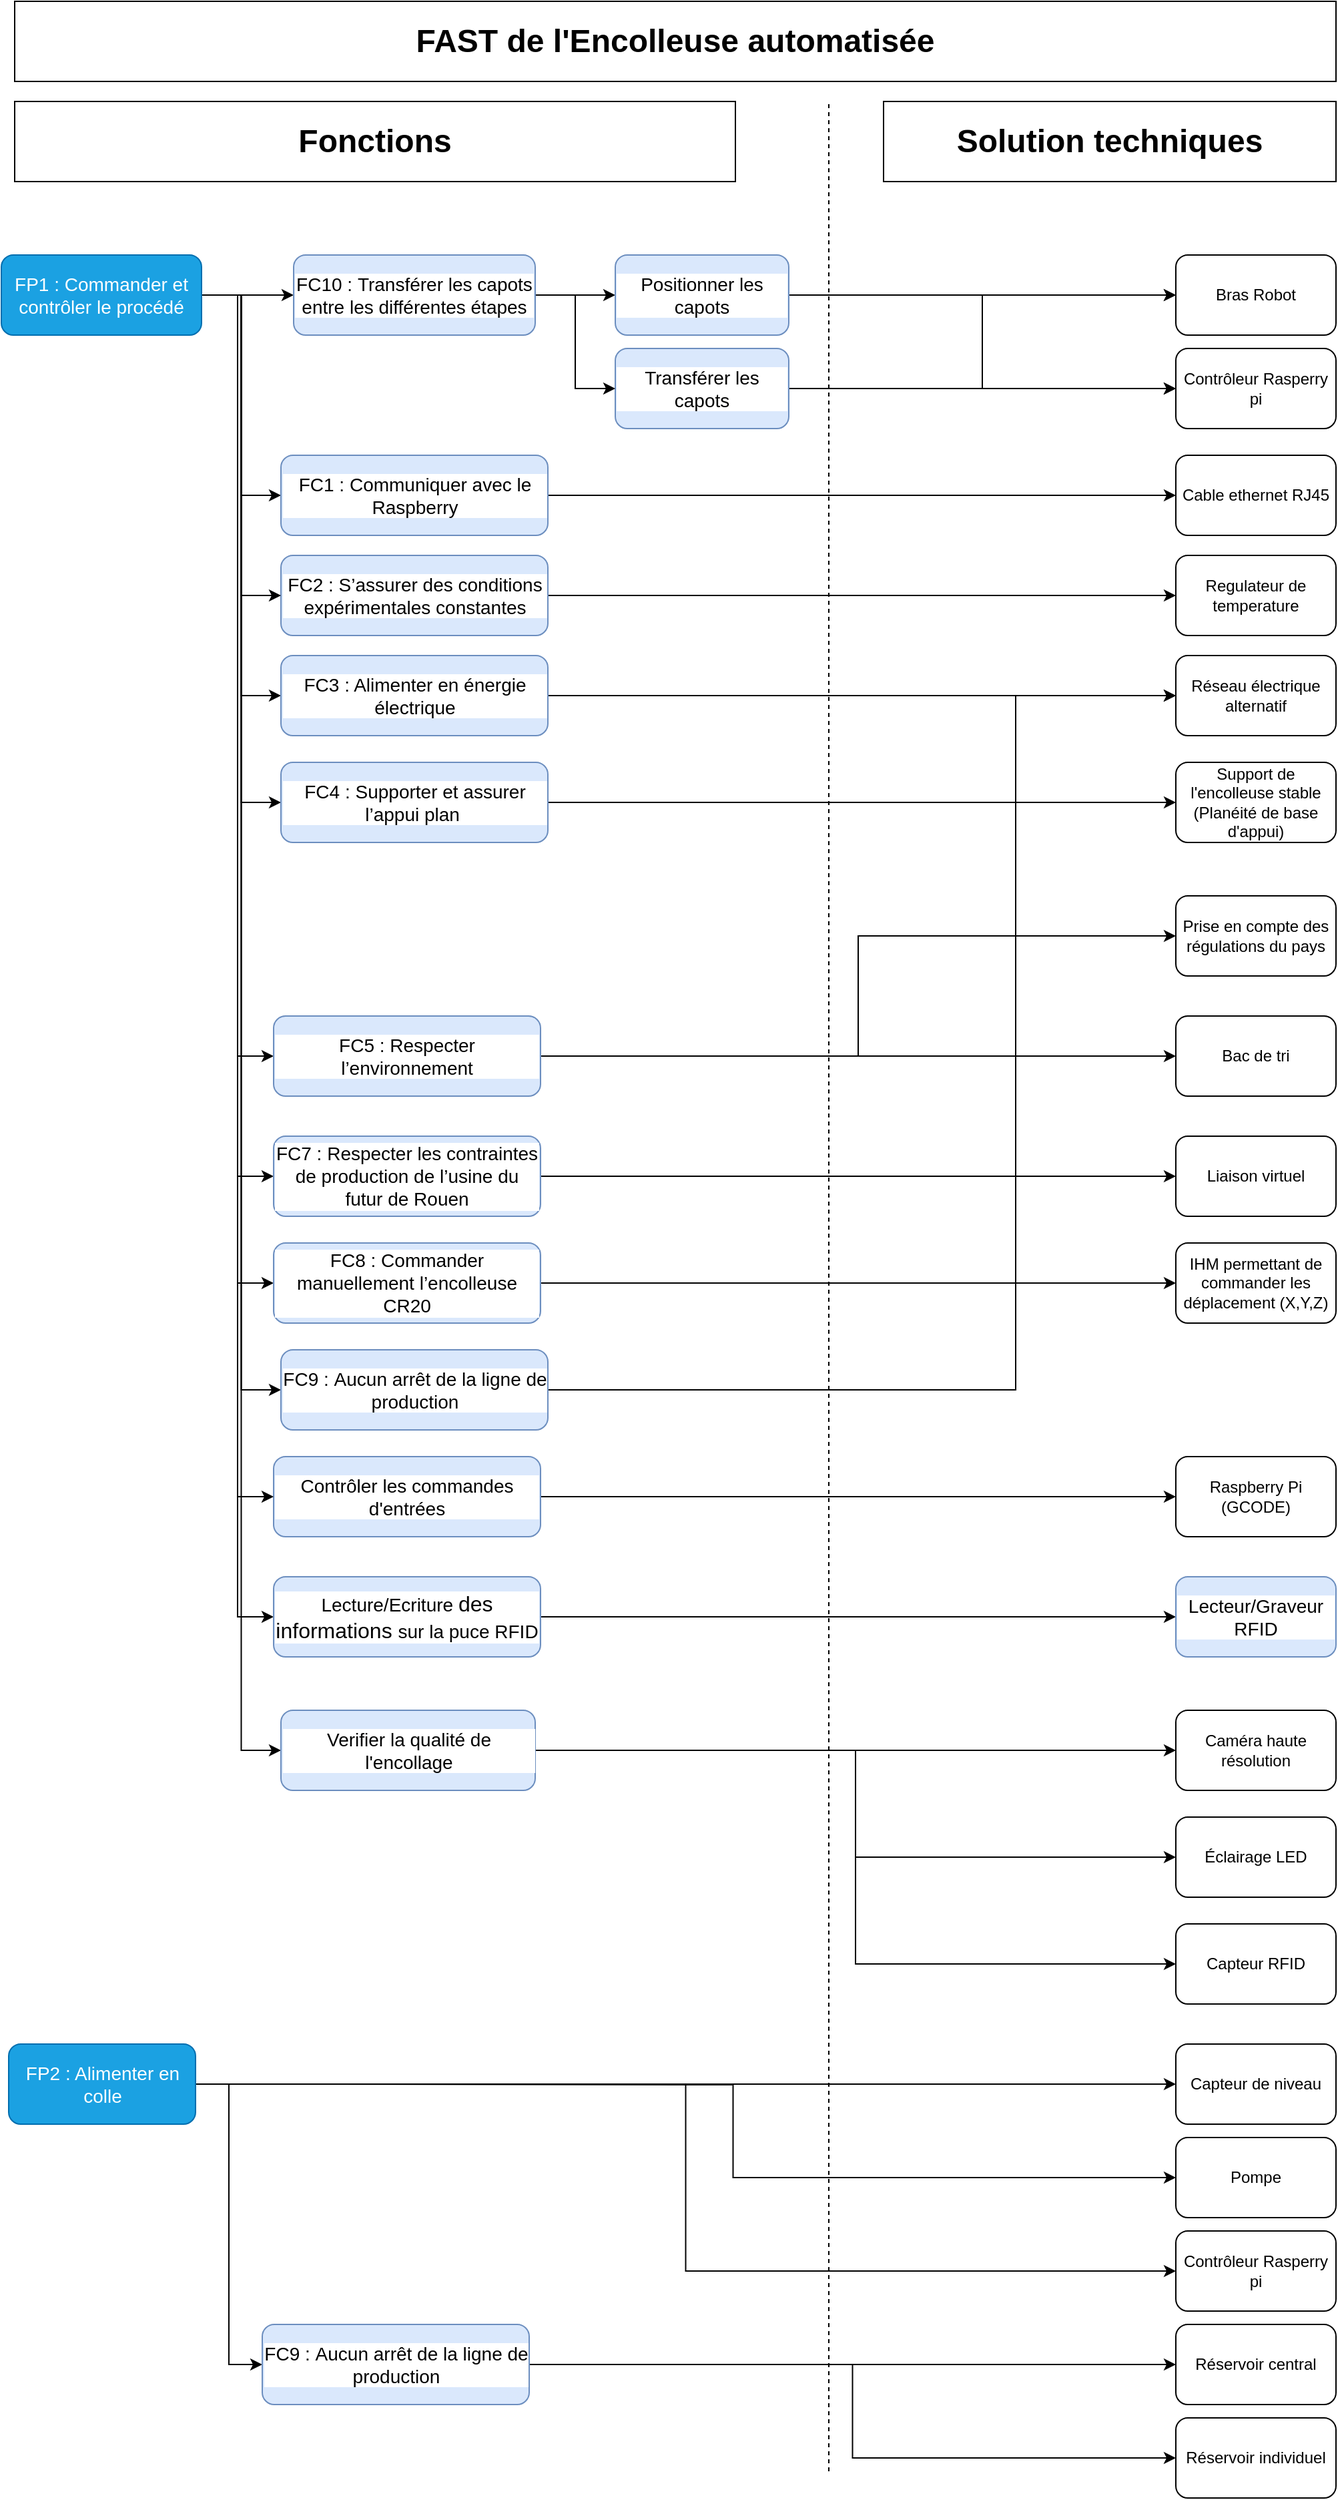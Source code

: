<mxfile version="26.0.11">
  <diagram name="Page-1" id="QGjMv8LrLS21k3CkNhZE">
    <mxGraphModel dx="1434" dy="762" grid="1" gridSize="10" guides="1" tooltips="1" connect="1" arrows="1" fold="1" page="1" pageScale="1" pageWidth="827" pageHeight="1169" math="0" shadow="0">
      <root>
        <mxCell id="0" />
        <mxCell id="1" parent="0" />
        <mxCell id="Xr2quWgWzoAM4Jd-oPhX-65" style="edgeStyle=orthogonalEdgeStyle;rounded=0;orthogonalLoop=1;jettySize=auto;html=1;entryX=0;entryY=0.5;entryDx=0;entryDy=0;fontFamily=Helvetica;exitX=1;exitY=0.5;exitDx=0;exitDy=0;" parent="1" source="G61eTxJS0A9dMVI_lam1-1" target="Xr2quWgWzoAM4Jd-oPhX-64" edge="1">
          <mxGeometry relative="1" as="geometry">
            <mxPoint x="325.5" y="1640" as="sourcePoint" />
          </mxGeometry>
        </mxCell>
        <mxCell id="Xr2quWgWzoAM4Jd-oPhX-73" style="edgeStyle=orthogonalEdgeStyle;rounded=0;orthogonalLoop=1;jettySize=auto;html=1;entryX=0;entryY=0.5;entryDx=0;entryDy=0;fontFamily=Helvetica;" parent="1" target="Xr2quWgWzoAM4Jd-oPhX-72" edge="1">
          <mxGeometry relative="1" as="geometry">
            <mxPoint x="325.5" y="1640" as="sourcePoint" />
          </mxGeometry>
        </mxCell>
        <mxCell id="Xr2quWgWzoAM4Jd-oPhX-75" style="edgeStyle=orthogonalEdgeStyle;rounded=0;orthogonalLoop=1;jettySize=auto;html=1;entryX=0;entryY=0.5;entryDx=0;entryDy=0;fontFamily=Helvetica;exitX=1;exitY=0.5;exitDx=0;exitDy=0;" parent="1" source="G61eTxJS0A9dMVI_lam1-1" target="Xr2quWgWzoAM4Jd-oPhX-74" edge="1">
          <mxGeometry relative="1" as="geometry">
            <mxPoint x="325.5" y="1640" as="sourcePoint" />
          </mxGeometry>
        </mxCell>
        <mxCell id="G61eTxJS0A9dMVI_lam1-27" style="edgeStyle=orthogonalEdgeStyle;rounded=0;orthogonalLoop=1;jettySize=auto;html=1;entryX=0;entryY=0.5;entryDx=0;entryDy=0;" parent="1" source="Xr2quWgWzoAM4Jd-oPhX-3" target="Xr2quWgWzoAM4Jd-oPhX-68" edge="1">
          <mxGeometry relative="1" as="geometry" />
        </mxCell>
        <mxCell id="G61eTxJS0A9dMVI_lam1-28" style="edgeStyle=orthogonalEdgeStyle;rounded=0;orthogonalLoop=1;jettySize=auto;html=1;entryX=0;entryY=0.5;entryDx=0;entryDy=0;" parent="1" source="Xr2quWgWzoAM4Jd-oPhX-3" target="Xr2quWgWzoAM4Jd-oPhX-85" edge="1">
          <mxGeometry relative="1" as="geometry" />
        </mxCell>
        <mxCell id="Xr2quWgWzoAM4Jd-oPhX-3" value="&lt;div&gt;&lt;font style=&quot;font-size: 14px;&quot;&gt;Transférer les capots&lt;/font&gt;&lt;/div&gt;" style="rounded=1;whiteSpace=wrap;html=1;labelBackgroundColor=default;labelBorderColor=none;textShadow=0;fillColor=#dae8fc;strokeColor=#6c8ebf;fontFamily=Helvetica;" parent="1" vertex="1">
          <mxGeometry x="570" y="340" width="130" height="60" as="geometry" />
        </mxCell>
        <mxCell id="Z_Ibb4aaYZXQ2sxeIjwM-8" style="edgeStyle=orthogonalEdgeStyle;rounded=0;orthogonalLoop=1;jettySize=auto;html=1;entryX=0;entryY=0.5;entryDx=0;entryDy=0;" parent="1" source="Xr2quWgWzoAM4Jd-oPhX-6" target="Xr2quWgWzoAM4Jd-oPhX-60" edge="1">
          <mxGeometry relative="1" as="geometry" />
        </mxCell>
        <mxCell id="Xr2quWgWzoAM4Jd-oPhX-6" value="&lt;span style=&quot;font-size: 14px;&quot;&gt;Contrôler les commandes d&#39;entrées&lt;/span&gt;" style="rounded=1;whiteSpace=wrap;html=1;labelBackgroundColor=default;labelBorderColor=none;textShadow=0;fillColor=#dae8fc;strokeColor=#6c8ebf;fontFamily=Helvetica;" parent="1" vertex="1">
          <mxGeometry x="314" y="1170" width="200" height="60" as="geometry" />
        </mxCell>
        <mxCell id="Xr2quWgWzoAM4Jd-oPhX-67" style="edgeStyle=orthogonalEdgeStyle;rounded=0;orthogonalLoop=1;jettySize=auto;html=1;entryX=0;entryY=0.5;entryDx=0;entryDy=0;fontFamily=Helvetica;" parent="1" source="Xr2quWgWzoAM4Jd-oPhX-14" target="Xr2quWgWzoAM4Jd-oPhX-66" edge="1">
          <mxGeometry relative="1" as="geometry" />
        </mxCell>
        <mxCell id="Xr2quWgWzoAM4Jd-oPhX-14" value="&lt;font style=&quot;font-size: 14px;&quot;&gt;FC2 :&amp;nbsp;S’assurer des conditions expérimentales constantes&lt;/font&gt;" style="rounded=1;whiteSpace=wrap;html=1;labelBackgroundColor=default;labelBorderColor=none;textShadow=0;fillColor=#dae8fc;strokeColor=#6c8ebf;fontFamily=Helvetica;" parent="1" vertex="1">
          <mxGeometry x="319.5" y="495" width="200" height="60" as="geometry" />
        </mxCell>
        <mxCell id="G61eTxJS0A9dMVI_lam1-7" style="edgeStyle=orthogonalEdgeStyle;rounded=0;orthogonalLoop=1;jettySize=auto;html=1;entryX=0;entryY=0.5;entryDx=0;entryDy=0;" parent="1" source="Xr2quWgWzoAM4Jd-oPhX-43" target="G61eTxJS0A9dMVI_lam1-6" edge="1">
          <mxGeometry relative="1" as="geometry" />
        </mxCell>
        <mxCell id="G61eTxJS0A9dMVI_lam1-12" style="edgeStyle=orthogonalEdgeStyle;rounded=0;orthogonalLoop=1;jettySize=auto;html=1;entryX=0;entryY=0.5;entryDx=0;entryDy=0;" parent="1" source="Xr2quWgWzoAM4Jd-oPhX-43" target="G61eTxJS0A9dMVI_lam1-11" edge="1">
          <mxGeometry relative="1" as="geometry" />
        </mxCell>
        <mxCell id="G61eTxJS0A9dMVI_lam1-20" style="edgeStyle=orthogonalEdgeStyle;rounded=0;orthogonalLoop=1;jettySize=auto;html=1;entryX=0;entryY=0.5;entryDx=0;entryDy=0;" parent="1" source="Xr2quWgWzoAM4Jd-oPhX-43" target="G61eTxJS0A9dMVI_lam1-16" edge="1">
          <mxGeometry relative="1" as="geometry" />
        </mxCell>
        <mxCell id="G61eTxJS0A9dMVI_lam1-34" style="edgeStyle=orthogonalEdgeStyle;rounded=0;orthogonalLoop=1;jettySize=auto;html=1;entryX=0;entryY=0.5;entryDx=0;entryDy=0;" parent="1" source="Xr2quWgWzoAM4Jd-oPhX-43" target="Xr2quWgWzoAM4Jd-oPhX-6" edge="1">
          <mxGeometry relative="1" as="geometry" />
        </mxCell>
        <mxCell id="G61eTxJS0A9dMVI_lam1-36" style="edgeStyle=orthogonalEdgeStyle;rounded=0;orthogonalLoop=1;jettySize=auto;html=1;entryX=0;entryY=0.5;entryDx=0;entryDy=0;" parent="1" source="Xr2quWgWzoAM4Jd-oPhX-43" target="Xr2quWgWzoAM4Jd-oPhX-14" edge="1">
          <mxGeometry relative="1" as="geometry" />
        </mxCell>
        <mxCell id="G61eTxJS0A9dMVI_lam1-37" style="edgeStyle=orthogonalEdgeStyle;rounded=0;orthogonalLoop=1;jettySize=auto;html=1;entryX=0;entryY=0.5;entryDx=0;entryDy=0;" parent="1" source="Xr2quWgWzoAM4Jd-oPhX-43" target="Xr2quWgWzoAM4Jd-oPhX-76" edge="1">
          <mxGeometry relative="1" as="geometry" />
        </mxCell>
        <mxCell id="G61eTxJS0A9dMVI_lam1-39" style="edgeStyle=orthogonalEdgeStyle;rounded=0;orthogonalLoop=1;jettySize=auto;html=1;entryX=0;entryY=0.5;entryDx=0;entryDy=0;" parent="1" source="Xr2quWgWzoAM4Jd-oPhX-43" target="G61eTxJS0A9dMVI_lam1-38" edge="1">
          <mxGeometry relative="1" as="geometry" />
        </mxCell>
        <mxCell id="G61eTxJS0A9dMVI_lam1-43" style="edgeStyle=orthogonalEdgeStyle;rounded=0;orthogonalLoop=1;jettySize=auto;html=1;entryX=0;entryY=0.5;entryDx=0;entryDy=0;" parent="1" source="Xr2quWgWzoAM4Jd-oPhX-43" target="G61eTxJS0A9dMVI_lam1-42" edge="1">
          <mxGeometry relative="1" as="geometry" />
        </mxCell>
        <mxCell id="G61eTxJS0A9dMVI_lam1-47" style="edgeStyle=orthogonalEdgeStyle;rounded=0;orthogonalLoop=1;jettySize=auto;html=1;entryX=0;entryY=0.5;entryDx=0;entryDy=0;" parent="1" source="Xr2quWgWzoAM4Jd-oPhX-43" target="G61eTxJS0A9dMVI_lam1-46" edge="1">
          <mxGeometry relative="1" as="geometry" />
        </mxCell>
        <mxCell id="G61eTxJS0A9dMVI_lam1-51" style="edgeStyle=orthogonalEdgeStyle;rounded=0;orthogonalLoop=1;jettySize=auto;html=1;entryX=0;entryY=0.5;entryDx=0;entryDy=0;" parent="1" source="Xr2quWgWzoAM4Jd-oPhX-43" target="G61eTxJS0A9dMVI_lam1-50" edge="1">
          <mxGeometry relative="1" as="geometry" />
        </mxCell>
        <mxCell id="G61eTxJS0A9dMVI_lam1-56" style="edgeStyle=orthogonalEdgeStyle;rounded=0;orthogonalLoop=1;jettySize=auto;html=1;entryX=0;entryY=0.5;entryDx=0;entryDy=0;" parent="1" source="Xr2quWgWzoAM4Jd-oPhX-43" target="G61eTxJS0A9dMVI_lam1-55" edge="1">
          <mxGeometry relative="1" as="geometry" />
        </mxCell>
        <mxCell id="Z_Ibb4aaYZXQ2sxeIjwM-13" style="edgeStyle=orthogonalEdgeStyle;rounded=0;orthogonalLoop=1;jettySize=auto;html=1;entryX=0;entryY=0.5;entryDx=0;entryDy=0;" parent="1" source="Xr2quWgWzoAM4Jd-oPhX-43" target="Z_Ibb4aaYZXQ2sxeIjwM-12" edge="1">
          <mxGeometry relative="1" as="geometry" />
        </mxCell>
        <mxCell id="Xr2quWgWzoAM4Jd-oPhX-43" value="&lt;span&gt;&lt;font style=&quot;font-size: 14px; color: light-dark(rgb(255, 255, 255), rgb(0, 0, 0));&quot;&gt;FP1 : Commander et contrôler le procédé&lt;/font&gt;&lt;/span&gt;" style="rounded=1;whiteSpace=wrap;html=1;fillColor=#1ba1e2;fontColor=#ffffff;strokeColor=#006EAF;fontFamily=Helvetica;" parent="1" vertex="1">
          <mxGeometry x="110" y="270" width="150" height="60" as="geometry" />
        </mxCell>
        <mxCell id="Xr2quWgWzoAM4Jd-oPhX-50" value="&lt;h1&gt;&lt;br&gt;&lt;/h1&gt;" style="text;html=1;align=center;verticalAlign=middle;whiteSpace=wrap;rounded=0;fontFamily=Helvetica;" parent="1" vertex="1">
          <mxGeometry x="810" y="170" width="270" height="30" as="geometry" />
        </mxCell>
        <mxCell id="Xr2quWgWzoAM4Jd-oPhX-55" value="&lt;h1&gt;&lt;b&gt;Fonctions&lt;/b&gt;&lt;/h1&gt;" style="rounded=0;whiteSpace=wrap;html=1;fontFamily=Helvetica;" parent="1" vertex="1">
          <mxGeometry x="120" y="155" width="540" height="60" as="geometry" />
        </mxCell>
        <mxCell id="Xr2quWgWzoAM4Jd-oPhX-56" value="&lt;h1&gt;&lt;b&gt;Solution techniques&lt;/b&gt;&lt;/h1&gt;" style="rounded=0;whiteSpace=wrap;html=1;fontFamily=Helvetica;" parent="1" vertex="1">
          <mxGeometry x="771" y="155" width="339" height="60" as="geometry" />
        </mxCell>
        <mxCell id="Xr2quWgWzoAM4Jd-oPhX-60" value="Raspberry Pi&lt;div&gt;(GCODE)&lt;/div&gt;" style="rounded=1;whiteSpace=wrap;html=1;fontFamily=Helvetica;" parent="1" vertex="1">
          <mxGeometry x="990" y="1170" width="120" height="60" as="geometry" />
        </mxCell>
        <mxCell id="Xr2quWgWzoAM4Jd-oPhX-64" value="Capteur de niveau" style="rounded=1;whiteSpace=wrap;html=1;fontFamily=Helvetica;" parent="1" vertex="1">
          <mxGeometry x="990" y="1610" width="120" height="60" as="geometry" />
        </mxCell>
        <mxCell id="Xr2quWgWzoAM4Jd-oPhX-66" value="Regulateur de temperature" style="rounded=1;whiteSpace=wrap;html=1;fontFamily=Helvetica;" parent="1" vertex="1">
          <mxGeometry x="990" y="495" width="120" height="60" as="geometry" />
        </mxCell>
        <mxCell id="Xr2quWgWzoAM4Jd-oPhX-68" value="Bras Robot" style="rounded=1;whiteSpace=wrap;html=1;fontFamily=Helvetica;" parent="1" vertex="1">
          <mxGeometry x="990" y="270" width="120" height="60" as="geometry" />
        </mxCell>
        <mxCell id="Xr2quWgWzoAM4Jd-oPhX-70" value="Réservoir central" style="rounded=1;whiteSpace=wrap;html=1;fontFamily=Helvetica;" parent="1" vertex="1">
          <mxGeometry x="990" y="1820" width="120" height="60" as="geometry" />
        </mxCell>
        <mxCell id="Xr2quWgWzoAM4Jd-oPhX-72" value="Pompe" style="rounded=1;whiteSpace=wrap;html=1;fontFamily=Helvetica;" parent="1" vertex="1">
          <mxGeometry x="990" y="1680" width="120" height="60" as="geometry" />
        </mxCell>
        <mxCell id="Xr2quWgWzoAM4Jd-oPhX-74" value="Contrôleur Rasperry pi" style="rounded=1;whiteSpace=wrap;html=1;fontFamily=Helvetica;" parent="1" vertex="1">
          <mxGeometry x="990" y="1750" width="120" height="60" as="geometry" />
        </mxCell>
        <mxCell id="Xr2quWgWzoAM4Jd-oPhX-79" style="edgeStyle=orthogonalEdgeStyle;rounded=0;orthogonalLoop=1;jettySize=auto;html=1;fontFamily=Helvetica;" parent="1" source="Xr2quWgWzoAM4Jd-oPhX-76" target="Xr2quWgWzoAM4Jd-oPhX-78" edge="1">
          <mxGeometry relative="1" as="geometry" />
        </mxCell>
        <mxCell id="Xr2quWgWzoAM4Jd-oPhX-81" style="edgeStyle=orthogonalEdgeStyle;rounded=0;orthogonalLoop=1;jettySize=auto;html=1;entryX=0;entryY=0.5;entryDx=0;entryDy=0;fontFamily=Helvetica;" parent="1" source="Xr2quWgWzoAM4Jd-oPhX-76" target="Xr2quWgWzoAM4Jd-oPhX-80" edge="1">
          <mxGeometry relative="1" as="geometry">
            <mxPoint x="870.5" y="1470" as="targetPoint" />
          </mxGeometry>
        </mxCell>
        <mxCell id="raM5ybPzNinpz_eUsm58-2" style="edgeStyle=orthogonalEdgeStyle;rounded=0;orthogonalLoop=1;jettySize=auto;html=1;entryX=0;entryY=0.5;entryDx=0;entryDy=0;" parent="1" source="Xr2quWgWzoAM4Jd-oPhX-76" target="raM5ybPzNinpz_eUsm58-1" edge="1">
          <mxGeometry relative="1" as="geometry" />
        </mxCell>
        <mxCell id="Xr2quWgWzoAM4Jd-oPhX-76" value="&lt;span style=&quot;font-size: 14px;&quot;&gt;Verifier la qualité de l&#39;encollage&lt;/span&gt;" style="rounded=1;whiteSpace=wrap;html=1;labelBackgroundColor=default;labelBorderColor=none;textShadow=0;fillColor=#dae8fc;strokeColor=#6c8ebf;fontFamily=Helvetica;" parent="1" vertex="1">
          <mxGeometry x="319.5" y="1360" width="190.5" height="60" as="geometry" />
        </mxCell>
        <mxCell id="Xr2quWgWzoAM4Jd-oPhX-78" value="Caméra haute résolution" style="rounded=1;whiteSpace=wrap;html=1;fontFamily=Helvetica;" parent="1" vertex="1">
          <mxGeometry x="990" y="1360" width="120" height="60" as="geometry" />
        </mxCell>
        <mxCell id="Xr2quWgWzoAM4Jd-oPhX-80" value="Éclairage LED" style="rounded=1;whiteSpace=wrap;html=1;fontFamily=Helvetica;" parent="1" vertex="1">
          <mxGeometry x="990" y="1440" width="120" height="60" as="geometry" />
        </mxCell>
        <mxCell id="Xr2quWgWzoAM4Jd-oPhX-85" value="Contrôleur Rasperry pi" style="rounded=1;whiteSpace=wrap;html=1;fontFamily=Helvetica;" parent="1" vertex="1">
          <mxGeometry x="990" y="340" width="120" height="60" as="geometry" />
        </mxCell>
        <mxCell id="G61eTxJS0A9dMVI_lam1-59" style="edgeStyle=orthogonalEdgeStyle;rounded=0;orthogonalLoop=1;jettySize=auto;html=1;entryX=0;entryY=0.5;entryDx=0;entryDy=0;" parent="1" source="G61eTxJS0A9dMVI_lam1-1" target="G61eTxJS0A9dMVI_lam1-58" edge="1">
          <mxGeometry relative="1" as="geometry" />
        </mxCell>
        <mxCell id="G61eTxJS0A9dMVI_lam1-1" value="&lt;span style=&quot;font-size: 14px;&quot;&gt;&lt;font style=&quot;color: rgb(255, 255, 255);&quot;&gt;FP2 : Alimenter en colle&lt;/font&gt;&lt;/span&gt;" style="rounded=1;whiteSpace=wrap;html=1;fillColor=#1ba1e2;fontColor=#ffffff;strokeColor=#006EAF;fontFamily=Helvetica;" parent="1" vertex="1">
          <mxGeometry x="115.5" y="1610" width="140" height="60" as="geometry" />
        </mxCell>
        <mxCell id="G61eTxJS0A9dMVI_lam1-30" style="edgeStyle=orthogonalEdgeStyle;rounded=0;orthogonalLoop=1;jettySize=auto;html=1;" parent="1" source="G61eTxJS0A9dMVI_lam1-6" target="G61eTxJS0A9dMVI_lam1-9" edge="1">
          <mxGeometry relative="1" as="geometry" />
        </mxCell>
        <mxCell id="G61eTxJS0A9dMVI_lam1-6" value="&lt;div&gt;&lt;font style=&quot;font-size: 14px;&quot;&gt;FC1&lt;/font&gt;&lt;span style=&quot;font-size: 14px; background-color: light-dark(#ffffff, var(--ge-dark-color, #121212)); color: light-dark(rgb(0, 0, 0), rgb(255, 255, 255));&quot;&gt;&amp;nbsp;: Communiquer avec le Raspberry&lt;/span&gt;&lt;/div&gt;" style="rounded=1;whiteSpace=wrap;html=1;labelBackgroundColor=default;labelBorderColor=none;textShadow=0;fillColor=#dae8fc;strokeColor=#6c8ebf;fontFamily=Helvetica;" parent="1" vertex="1">
          <mxGeometry x="319.5" y="420" width="200" height="60" as="geometry" />
        </mxCell>
        <mxCell id="G61eTxJS0A9dMVI_lam1-9" value="Cable ethernet RJ45" style="rounded=1;whiteSpace=wrap;html=1;" parent="1" vertex="1">
          <mxGeometry x="990" y="420" width="120" height="60" as="geometry" />
        </mxCell>
        <mxCell id="G61eTxJS0A9dMVI_lam1-31" style="edgeStyle=orthogonalEdgeStyle;rounded=0;orthogonalLoop=1;jettySize=auto;html=1;entryX=0;entryY=0.5;entryDx=0;entryDy=0;" parent="1" source="G61eTxJS0A9dMVI_lam1-11" target="G61eTxJS0A9dMVI_lam1-13" edge="1">
          <mxGeometry relative="1" as="geometry" />
        </mxCell>
        <mxCell id="G61eTxJS0A9dMVI_lam1-11" value="&lt;div&gt;&lt;font style=&quot;font-size: 14px;&quot;&gt;FC3 : Alimenter en énergie électrique&lt;/font&gt;&lt;/div&gt;" style="rounded=1;whiteSpace=wrap;html=1;labelBackgroundColor=default;labelBorderColor=none;textShadow=0;fillColor=#dae8fc;strokeColor=#6c8ebf;fontFamily=Helvetica;" parent="1" vertex="1">
          <mxGeometry x="319.5" y="570" width="200" height="60" as="geometry" />
        </mxCell>
        <mxCell id="G61eTxJS0A9dMVI_lam1-13" value="Réseau électrique alternatif" style="rounded=1;whiteSpace=wrap;html=1;" parent="1" vertex="1">
          <mxGeometry x="990" y="570" width="120" height="60" as="geometry" />
        </mxCell>
        <mxCell id="G61eTxJS0A9dMVI_lam1-22" style="edgeStyle=orthogonalEdgeStyle;rounded=0;orthogonalLoop=1;jettySize=auto;html=1;entryX=0;entryY=0.5;entryDx=0;entryDy=0;" parent="1" source="G61eTxJS0A9dMVI_lam1-16" target="Xr2quWgWzoAM4Jd-oPhX-13" edge="1">
          <mxGeometry relative="1" as="geometry" />
        </mxCell>
        <mxCell id="G61eTxJS0A9dMVI_lam1-23" style="edgeStyle=orthogonalEdgeStyle;rounded=0;orthogonalLoop=1;jettySize=auto;html=1;entryX=0;entryY=0.5;entryDx=0;entryDy=0;" parent="1" source="G61eTxJS0A9dMVI_lam1-16" target="Xr2quWgWzoAM4Jd-oPhX-3" edge="1">
          <mxGeometry relative="1" as="geometry" />
        </mxCell>
        <mxCell id="G61eTxJS0A9dMVI_lam1-16" value="&lt;font style=&quot;font-size: 14px;&quot;&gt;FC10 :&amp;nbsp;&lt;/font&gt;&lt;span style=&quot;font-size: 14px; background-color: light-dark(#ffffff, var(--ge-dark-color, #121212)); color: light-dark(rgb(0, 0, 0), rgb(255, 255, 255));&quot;&gt;Transférer les capots entre les différentes étapes&lt;/span&gt;" style="rounded=1;whiteSpace=wrap;html=1;labelBackgroundColor=default;labelBorderColor=none;textShadow=0;fillColor=#dae8fc;strokeColor=#6c8ebf;fontFamily=Helvetica;" parent="1" vertex="1">
          <mxGeometry x="329" y="270" width="181" height="60" as="geometry" />
        </mxCell>
        <mxCell id="G61eTxJS0A9dMVI_lam1-26" style="edgeStyle=orthogonalEdgeStyle;rounded=0;orthogonalLoop=1;jettySize=auto;html=1;" parent="1" source="Xr2quWgWzoAM4Jd-oPhX-13" target="Xr2quWgWzoAM4Jd-oPhX-68" edge="1">
          <mxGeometry relative="1" as="geometry" />
        </mxCell>
        <mxCell id="G61eTxJS0A9dMVI_lam1-29" style="edgeStyle=orthogonalEdgeStyle;rounded=0;orthogonalLoop=1;jettySize=auto;html=1;entryX=0;entryY=0.5;entryDx=0;entryDy=0;" parent="1" source="Xr2quWgWzoAM4Jd-oPhX-13" target="Xr2quWgWzoAM4Jd-oPhX-85" edge="1">
          <mxGeometry relative="1" as="geometry" />
        </mxCell>
        <mxCell id="Xr2quWgWzoAM4Jd-oPhX-13" value="&lt;font style=&quot;font-size: 14px;&quot;&gt;Positionner les capots&lt;/font&gt;" style="rounded=1;whiteSpace=wrap;html=1;labelBackgroundColor=default;labelBorderColor=none;textShadow=0;fillColor=#dae8fc;strokeColor=#6c8ebf;fontFamily=Helvetica;" parent="1" vertex="1">
          <mxGeometry x="570" y="270" width="130" height="60" as="geometry" />
        </mxCell>
        <mxCell id="G61eTxJS0A9dMVI_lam1-41" style="edgeStyle=orthogonalEdgeStyle;rounded=0;orthogonalLoop=1;jettySize=auto;html=1;entryX=0;entryY=0.5;entryDx=0;entryDy=0;" parent="1" source="G61eTxJS0A9dMVI_lam1-38" target="G61eTxJS0A9dMVI_lam1-40" edge="1">
          <mxGeometry relative="1" as="geometry" />
        </mxCell>
        <mxCell id="G61eTxJS0A9dMVI_lam1-38" value="&lt;div&gt;&lt;font style=&quot;font-size: 14px;&quot;&gt;FC4 :&amp;nbsp;Supporter et assurer l’appui plan&amp;nbsp;&lt;/font&gt;&lt;/div&gt;" style="rounded=1;whiteSpace=wrap;html=1;labelBackgroundColor=default;labelBorderColor=none;textShadow=0;fillColor=#dae8fc;strokeColor=#6c8ebf;fontFamily=Helvetica;" parent="1" vertex="1">
          <mxGeometry x="319.5" y="650" width="200" height="60" as="geometry" />
        </mxCell>
        <mxCell id="G61eTxJS0A9dMVI_lam1-40" value="Support de l&#39;encolleuse stable (Planéité de base d&#39;appui)" style="rounded=1;whiteSpace=wrap;html=1;" parent="1" vertex="1">
          <mxGeometry x="990" y="650" width="120" height="60" as="geometry" />
        </mxCell>
        <mxCell id="G61eTxJS0A9dMVI_lam1-45" style="edgeStyle=orthogonalEdgeStyle;rounded=0;orthogonalLoop=1;jettySize=auto;html=1;entryX=0;entryY=0.5;entryDx=0;entryDy=0;" parent="1" source="G61eTxJS0A9dMVI_lam1-42" target="G61eTxJS0A9dMVI_lam1-44" edge="1">
          <mxGeometry relative="1" as="geometry" />
        </mxCell>
        <mxCell id="Z_Ibb4aaYZXQ2sxeIjwM-2" style="edgeStyle=orthogonalEdgeStyle;rounded=0;orthogonalLoop=1;jettySize=auto;html=1;entryX=0;entryY=0.5;entryDx=0;entryDy=0;" parent="1" source="G61eTxJS0A9dMVI_lam1-42" target="Z_Ibb4aaYZXQ2sxeIjwM-1" edge="1">
          <mxGeometry relative="1" as="geometry" />
        </mxCell>
        <mxCell id="G61eTxJS0A9dMVI_lam1-42" value="&lt;div&gt;&lt;font style=&quot;font-size: 14px;&quot;&gt;FC5&lt;/font&gt;&lt;span style=&quot;font-size: 14px; background-color: light-dark(#ffffff, var(--ge-dark-color, #121212)); color: light-dark(rgb(0, 0, 0), rgb(255, 255, 255));&quot;&gt;&amp;nbsp;:&amp;nbsp;Respecter l’environnement&lt;/span&gt;&lt;/div&gt;" style="rounded=1;whiteSpace=wrap;html=1;labelBackgroundColor=default;labelBorderColor=none;textShadow=0;fillColor=#dae8fc;strokeColor=#6c8ebf;fontFamily=Helvetica;" parent="1" vertex="1">
          <mxGeometry x="314" y="840" width="200" height="60" as="geometry" />
        </mxCell>
        <mxCell id="G61eTxJS0A9dMVI_lam1-44" value="Prise en compte des régulations du pays" style="rounded=1;whiteSpace=wrap;html=1;" parent="1" vertex="1">
          <mxGeometry x="990" y="750" width="120" height="60" as="geometry" />
        </mxCell>
        <mxCell id="G61eTxJS0A9dMVI_lam1-49" style="edgeStyle=orthogonalEdgeStyle;rounded=0;orthogonalLoop=1;jettySize=auto;html=1;entryX=0;entryY=0.5;entryDx=0;entryDy=0;exitX=1;exitY=0.5;exitDx=0;exitDy=0;" parent="1" source="G61eTxJS0A9dMVI_lam1-46" target="G61eTxJS0A9dMVI_lam1-48" edge="1">
          <mxGeometry relative="1" as="geometry">
            <mxPoint x="530" y="1010" as="sourcePoint" />
          </mxGeometry>
        </mxCell>
        <mxCell id="G61eTxJS0A9dMVI_lam1-46" value="&lt;div&gt;&lt;font style=&quot;font-size: 14px;&quot;&gt;FC7&lt;/font&gt;&lt;span style=&quot;color: light-dark(rgb(0, 0, 0), rgb(255, 255, 255)); font-size: 14px; background-color: light-dark(#ffffff, var(--ge-dark-color, #121212));&quot;&gt;&amp;nbsp;:&amp;nbsp;&lt;/span&gt;&lt;span style=&quot;color: light-dark(rgb(0, 0, 0), rgb(255, 255, 255)); background-color: light-dark(#ffffff, var(--ge-dark-color, #121212)); font-size: 14px;&quot;&gt;Respecter les contraintes de production de l’usine du futur de Rouen&lt;/span&gt;&lt;/div&gt;" style="rounded=1;whiteSpace=wrap;html=1;labelBackgroundColor=default;labelBorderColor=none;textShadow=0;fillColor=#dae8fc;strokeColor=#6c8ebf;fontFamily=Helvetica;" parent="1" vertex="1">
          <mxGeometry x="314" y="930" width="200" height="60" as="geometry" />
        </mxCell>
        <mxCell id="G61eTxJS0A9dMVI_lam1-48" value="Liaison virtuel" style="rounded=1;whiteSpace=wrap;html=1;" parent="1" vertex="1">
          <mxGeometry x="990" y="930" width="120" height="60" as="geometry" />
        </mxCell>
        <mxCell id="G61eTxJS0A9dMVI_lam1-53" style="edgeStyle=orthogonalEdgeStyle;rounded=0;orthogonalLoop=1;jettySize=auto;html=1;entryX=0;entryY=0.5;entryDx=0;entryDy=0;" parent="1" source="G61eTxJS0A9dMVI_lam1-50" target="G61eTxJS0A9dMVI_lam1-52" edge="1">
          <mxGeometry relative="1" as="geometry" />
        </mxCell>
        <mxCell id="G61eTxJS0A9dMVI_lam1-50" value="&lt;div&gt;&lt;font style=&quot;font-size: 14px;&quot;&gt;FC8&lt;/font&gt;&lt;span style=&quot;font-size: 14px; background-color: light-dark(#ffffff, var(--ge-dark-color, #121212)); color: light-dark(rgb(0, 0, 0), rgb(255, 255, 255));&quot;&gt;&amp;nbsp;:&amp;nbsp;&lt;/span&gt;&lt;span style=&quot;background-color: light-dark(#ffffff, var(--ge-dark-color, #121212)); font-size: 14px;&quot;&gt;Commander manuellement l’encolleuse CR20&lt;/span&gt;&lt;/div&gt;" style="rounded=1;whiteSpace=wrap;html=1;labelBackgroundColor=default;labelBorderColor=none;textShadow=0;fillColor=#dae8fc;strokeColor=#6c8ebf;fontFamily=Helvetica;" parent="1" vertex="1">
          <mxGeometry x="314" y="1010" width="200" height="60" as="geometry" />
        </mxCell>
        <mxCell id="G61eTxJS0A9dMVI_lam1-52" value="IHM permettant de commander les déplacement (X,Y,Z)" style="rounded=1;whiteSpace=wrap;html=1;fontFamily=Helvetica;" parent="1" vertex="1">
          <mxGeometry x="990" y="1010" width="120" height="60" as="geometry" />
        </mxCell>
        <mxCell id="Z_Ibb4aaYZXQ2sxeIjwM-7" style="edgeStyle=orthogonalEdgeStyle;rounded=0;orthogonalLoop=1;jettySize=auto;html=1;entryX=0;entryY=0.5;entryDx=0;entryDy=0;exitX=1;exitY=0.5;exitDx=0;exitDy=0;" parent="1" source="G61eTxJS0A9dMVI_lam1-55" target="G61eTxJS0A9dMVI_lam1-13" edge="1">
          <mxGeometry relative="1" as="geometry">
            <Array as="points">
              <mxPoint x="870" y="1120" />
              <mxPoint x="870" y="600" />
            </Array>
          </mxGeometry>
        </mxCell>
        <mxCell id="G61eTxJS0A9dMVI_lam1-55" value="&lt;div&gt;&lt;font style=&quot;font-size: 14px;&quot;&gt;FC9&lt;/font&gt;&lt;span style=&quot;color: light-dark(rgb(0, 0, 0), rgb(255, 255, 255)); font-size: 14px; background-color: light-dark(#ffffff, var(--ge-dark-color, #121212));&quot;&gt;&amp;nbsp;:&amp;nbsp;&lt;/span&gt;&lt;span style=&quot;color: light-dark(rgb(0, 0, 0), rgb(255, 255, 255)); background-color: light-dark(#ffffff, var(--ge-dark-color, #121212)); font-size: 14px;&quot;&gt;Aucun arrêt de la ligne de production&lt;/span&gt;&lt;/div&gt;" style="rounded=1;whiteSpace=wrap;html=1;labelBackgroundColor=default;labelBorderColor=none;textShadow=0;fillColor=#dae8fc;strokeColor=#6c8ebf;fontFamily=Helvetica;" parent="1" vertex="1">
          <mxGeometry x="319.5" y="1090" width="200" height="60" as="geometry" />
        </mxCell>
        <mxCell id="G61eTxJS0A9dMVI_lam1-60" style="edgeStyle=orthogonalEdgeStyle;rounded=0;orthogonalLoop=1;jettySize=auto;html=1;entryX=0;entryY=0.5;entryDx=0;entryDy=0;" parent="1" source="G61eTxJS0A9dMVI_lam1-58" target="Xr2quWgWzoAM4Jd-oPhX-70" edge="1">
          <mxGeometry relative="1" as="geometry" />
        </mxCell>
        <mxCell id="G61eTxJS0A9dMVI_lam1-62" style="edgeStyle=orthogonalEdgeStyle;rounded=0;orthogonalLoop=1;jettySize=auto;html=1;entryX=0;entryY=0.5;entryDx=0;entryDy=0;" parent="1" source="G61eTxJS0A9dMVI_lam1-58" target="G61eTxJS0A9dMVI_lam1-61" edge="1">
          <mxGeometry relative="1" as="geometry" />
        </mxCell>
        <mxCell id="G61eTxJS0A9dMVI_lam1-58" value="&lt;div&gt;&lt;font style=&quot;font-size: 14px;&quot;&gt;FC9&lt;/font&gt;&lt;span style=&quot;color: light-dark(rgb(0, 0, 0), rgb(255, 255, 255)); font-size: 14px; background-color: light-dark(#ffffff, var(--ge-dark-color, #121212));&quot;&gt;&amp;nbsp;:&amp;nbsp;&lt;/span&gt;&lt;span style=&quot;color: light-dark(rgb(0, 0, 0), rgb(255, 255, 255)); background-color: light-dark(#ffffff, var(--ge-dark-color, #121212)); font-size: 14px;&quot;&gt;Aucun arrêt de la ligne de production&lt;/span&gt;&lt;/div&gt;" style="rounded=1;whiteSpace=wrap;html=1;labelBackgroundColor=default;labelBorderColor=none;textShadow=0;fillColor=#dae8fc;strokeColor=#6c8ebf;fontFamily=Helvetica;" parent="1" vertex="1">
          <mxGeometry x="305.5" y="1820" width="200" height="60" as="geometry" />
        </mxCell>
        <mxCell id="G61eTxJS0A9dMVI_lam1-61" value="Réservoir individuel" style="rounded=1;whiteSpace=wrap;html=1;fontFamily=Helvetica;" parent="1" vertex="1">
          <mxGeometry x="990" y="1890" width="120" height="60" as="geometry" />
        </mxCell>
        <mxCell id="G61eTxJS0A9dMVI_lam1-64" value="" style="endArrow=none;html=1;rounded=0;dashed=1;" parent="1" edge="1">
          <mxGeometry width="50" height="50" relative="1" as="geometry">
            <mxPoint x="730" y="1930" as="sourcePoint" />
            <mxPoint x="730" y="155" as="targetPoint" />
          </mxGeometry>
        </mxCell>
        <mxCell id="raM5ybPzNinpz_eUsm58-1" value="Capteur RFID" style="rounded=1;whiteSpace=wrap;html=1;fontFamily=Helvetica;" parent="1" vertex="1">
          <mxGeometry x="990" y="1520" width="120" height="60" as="geometry" />
        </mxCell>
        <mxCell id="Z_Ibb4aaYZXQ2sxeIjwM-1" value="Bac de tri" style="rounded=1;whiteSpace=wrap;html=1;" parent="1" vertex="1">
          <mxGeometry x="990" y="840" width="120" height="60" as="geometry" />
        </mxCell>
        <mxCell id="Z_Ibb4aaYZXQ2sxeIjwM-11" value="&lt;h1&gt;&lt;b&gt;FAST de l&#39;Encolleuse automatisée&lt;/b&gt;&lt;/h1&gt;" style="rounded=0;whiteSpace=wrap;html=1;fontFamily=Helvetica;" parent="1" vertex="1">
          <mxGeometry x="120" y="80" width="990" height="60" as="geometry" />
        </mxCell>
        <mxCell id="Z_Ibb4aaYZXQ2sxeIjwM-15" style="edgeStyle=orthogonalEdgeStyle;rounded=0;orthogonalLoop=1;jettySize=auto;html=1;entryX=0;entryY=0.5;entryDx=0;entryDy=0;" parent="1" source="Z_Ibb4aaYZXQ2sxeIjwM-12" target="Z_Ibb4aaYZXQ2sxeIjwM-14" edge="1">
          <mxGeometry relative="1" as="geometry" />
        </mxCell>
        <mxCell id="Z_Ibb4aaYZXQ2sxeIjwM-12" value="&lt;span style=&quot;font-size: 14px;&quot;&gt;Lecture/Ecriture&amp;nbsp;&lt;/span&gt;&lt;span style=&quot;font-size:12.0pt;line-height:&lt;br/&gt;107%;font-family:&amp;quot;Calibri&amp;quot;,sans-serif;mso-ascii-theme-font:minor-latin;&lt;br/&gt;mso-fareast-font-family:&amp;quot;Yu Mincho&amp;quot;;mso-fareast-theme-font:minor-fareast;&lt;br/&gt;mso-hansi-theme-font:minor-latin;mso-bidi-font-family:Arial;mso-bidi-theme-font:&lt;br/&gt;minor-bidi;mso-ansi-language:FR;mso-fareast-language:EN-US;mso-bidi-language:&lt;br/&gt;AR-SA&quot; lang=&quot;FR&quot;&gt;des informations&amp;nbsp;&lt;/span&gt;&lt;span style=&quot;font-size: 14px;&quot;&gt;sur la puce RFID&lt;/span&gt;" style="rounded=1;whiteSpace=wrap;html=1;labelBackgroundColor=default;labelBorderColor=none;textShadow=0;fillColor=#dae8fc;strokeColor=#6c8ebf;fontFamily=Helvetica;" parent="1" vertex="1">
          <mxGeometry x="314" y="1260" width="200" height="60" as="geometry" />
        </mxCell>
        <mxCell id="Z_Ibb4aaYZXQ2sxeIjwM-14" value="&lt;span style=&quot;font-size: 14px;&quot;&gt;Lecteur/Graveur RFID&lt;/span&gt;" style="rounded=1;whiteSpace=wrap;html=1;labelBackgroundColor=default;labelBorderColor=none;textShadow=0;fillColor=#dae8fc;strokeColor=#6c8ebf;fontFamily=Helvetica;" parent="1" vertex="1">
          <mxGeometry x="990" y="1260" width="120" height="60" as="geometry" />
        </mxCell>
      </root>
    </mxGraphModel>
  </diagram>
</mxfile>
